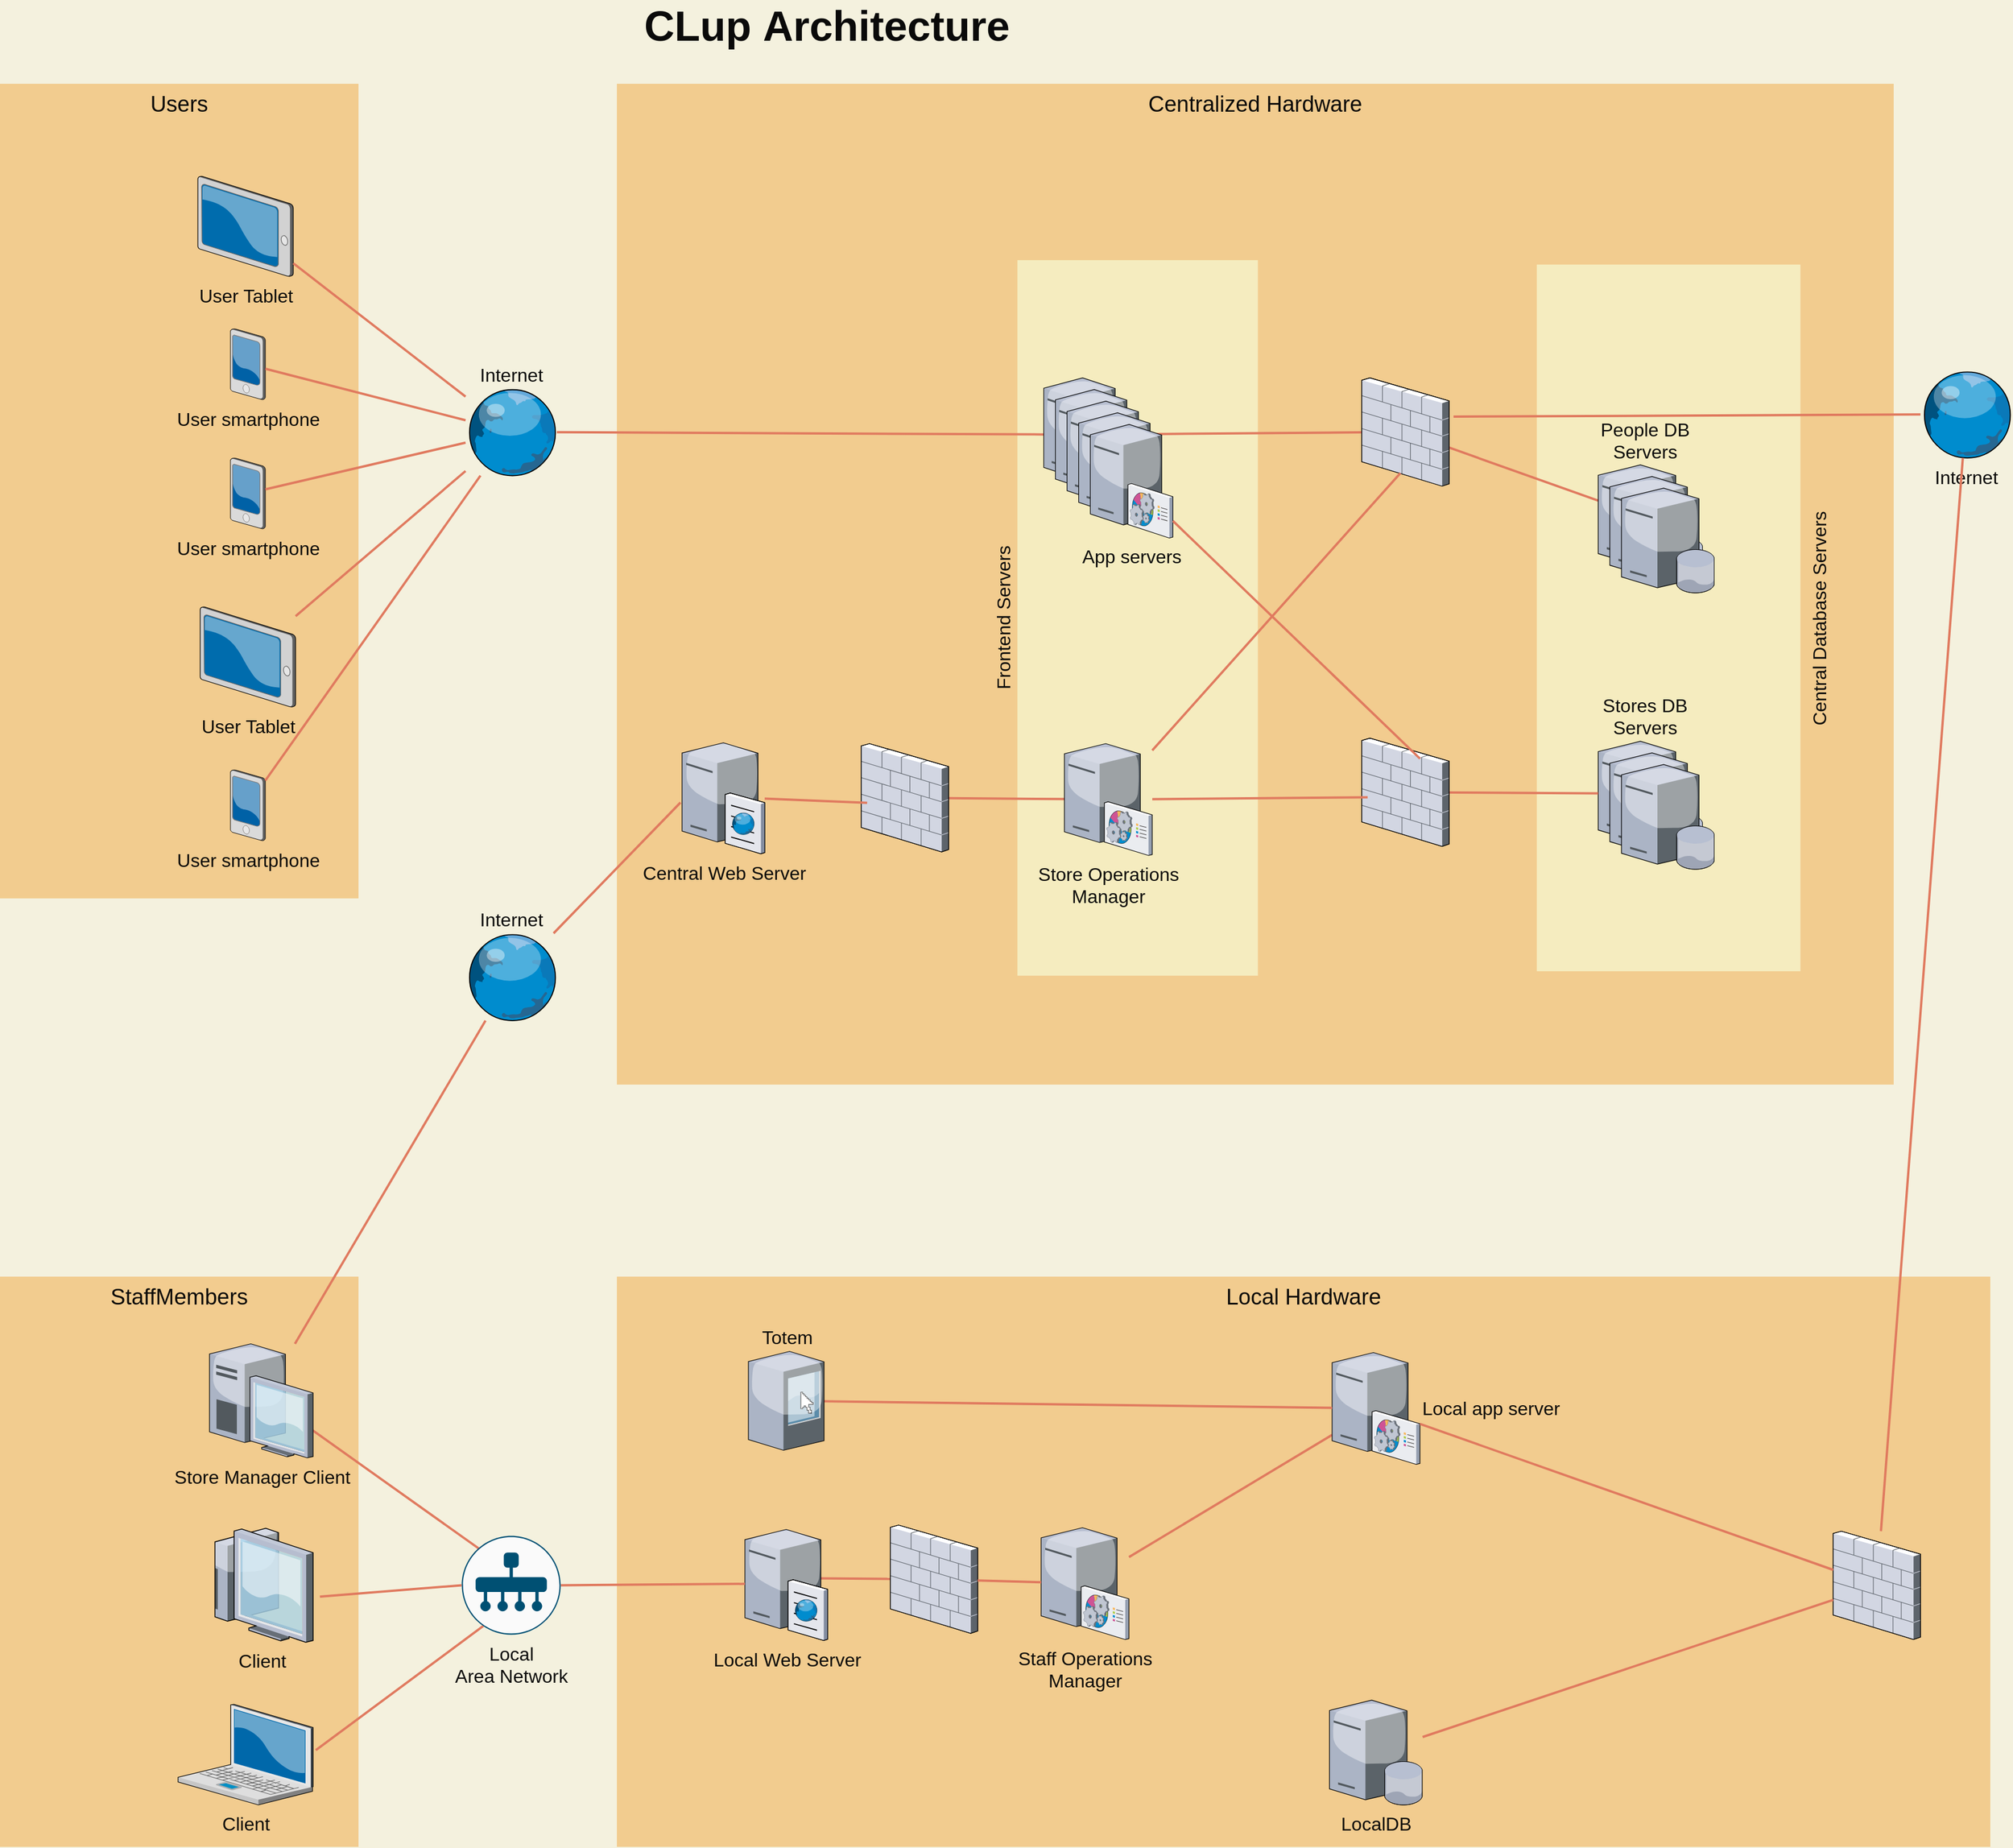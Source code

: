 <mxfile version="14.1.8" type="device"><diagram name="Main Architecture" id="e3a06f82-3646-2815-327d-82caf3d4e204"><mxGraphModel dx="1837" dy="1382" grid="1" gridSize="10" guides="1" tooltips="1" connect="1" arrows="1" fold="1" page="1" pageScale="1.5" pageWidth="1169" pageHeight="826" background="#F4F1DE" math="0" shadow="0"><root><mxCell id="0" style=";html=1;"/><mxCell id="1" style=";html=1;" parent="0"/><mxCell id="i77D0wLYLOnxQDObMaUt-33" value="Centralized Hardware" style="whiteSpace=wrap;html=1;fontSize=19;strokeColor=none;verticalAlign=top;fillColor=#F2CC8F;labelBackgroundColor=none;fontColor=#0A0A0A;" parent="1" vertex="1"><mxGeometry x="750" y="100" width="1097" height="860" as="geometry"/></mxCell><mxCell id="OS0I56-JmXiGQjUa-7xm-32" value="Central Database Servers" style="whiteSpace=wrap;html=1;fontSize=16;strokeColor=none;verticalAlign=top;labelBackgroundColor=none;fontColor=#0A0A0A;labelPosition=center;verticalLabelPosition=bottom;align=center;fillColor=#F5ECBF;rotation=-90;" parent="1" vertex="1"><mxGeometry x="1350" y="445.73" width="607.22" height="226.5" as="geometry"/></mxCell><mxCell id="i77D0wLYLOnxQDObMaUt-2" value="StaffMembers" style="whiteSpace=wrap;html=1;fontSize=19;strokeColor=none;verticalAlign=top;fillColor=#F2CC8F;labelBackgroundColor=none;fontColor=#0A0A0A;" parent="1" vertex="1"><mxGeometry x="220" y="1125" width="308" height="490" as="geometry"/></mxCell><mxCell id="6a7d8f32e03d9370-61" value="Local Hardware" style="whiteSpace=wrap;html=1;fontSize=19;strokeColor=none;verticalAlign=top;fillColor=#F2CC8F;labelBackgroundColor=none;fontColor=#0A0A0A;labelBorderColor=none;" parent="1" vertex="1"><mxGeometry x="750" y="1125" width="1180" height="490" as="geometry"/></mxCell><mxCell id="6a7d8f32e03d9370-59" value="Frontend Servers" style="whiteSpace=wrap;html=1;fontSize=16;strokeColor=none;verticalAlign=bottom;labelBackgroundColor=none;fontColor=#0A0A0A;labelPosition=center;verticalLabelPosition=top;align=center;fillColor=#F5ECBF;rotation=-90;" parent="1" vertex="1"><mxGeometry x="890" y="455.66" width="614.88" height="206.63" as="geometry"/></mxCell><mxCell id="6a7d8f32e03d9370-57" value="Users" style="whiteSpace=wrap;html=1;fontSize=19;strokeColor=none;verticalAlign=top;fillColor=#F2CC8F;labelBackgroundColor=none;fontColor=#0A0A0A;" parent="1" vertex="1"><mxGeometry x="220" y="100" width="308" height="700" as="geometry"/></mxCell><mxCell id="6a7d8f32e03d9370-32" style="edgeStyle=none;rounded=0;html=1;startSize=10;endSize=10;jettySize=auto;orthogonalLoop=1;fontSize=16;endArrow=none;endFill=0;strokeWidth=2;strokeColor=#E07A5F;labelBackgroundColor=none;fontColor=#0A0A0A;" parent="1" source="i77D0wLYLOnxQDObMaUt-1" target="i77D0wLYLOnxQDObMaUt-21" edge="1"><mxGeometry relative="1" as="geometry"><mxPoint x="828" y="257.861" as="targetPoint"/></mxGeometry></mxCell><mxCell id="6a7d8f32e03d9370-39" style="edgeStyle=none;rounded=0;html=1;startSize=10;endSize=10;jettySize=auto;orthogonalLoop=1;fontSize=16;endArrow=none;endFill=0;strokeWidth=2;strokeColor=#E07A5F;labelBackgroundColor=none;exitX=0.63;exitY=0.453;exitDx=0;exitDy=0;exitPerimeter=0;fontColor=#0A0A0A;" parent="1" source="i77D0wLYLOnxQDObMaUt-25" target="6a7d8f32e03d9370-21" edge="1"><mxGeometry relative="1" as="geometry"><mxPoint x="918" y="1213" as="targetPoint"/><mxPoint x="894" y="1225.126" as="sourcePoint"/><Array as="points"/></mxGeometry></mxCell><mxCell id="6a7d8f32e03d9370-42" style="edgeStyle=none;rounded=0;html=1;startSize=10;endSize=10;jettySize=auto;orthogonalLoop=1;fontSize=16;endArrow=none;endFill=0;strokeWidth=2;strokeColor=#E07A5F;labelBackgroundColor=none;fontColor=#0A0A0A;" parent="1" edge="1"><mxGeometry relative="1" as="geometry"><mxPoint x="1284.0" y="390.574" as="sourcePoint"/></mxGeometry></mxCell><mxCell id="6a7d8f32e03d9370-44" style="edgeStyle=none;rounded=0;html=1;startSize=10;endSize=10;jettySize=auto;orthogonalLoop=1;fontSize=16;endArrow=none;endFill=0;strokeWidth=2;strokeColor=#E07A5F;labelBackgroundColor=none;fontColor=#0A0A0A;" parent="1" source="6a7d8f32e03d9370-17" target="i77D0wLYLOnxQDObMaUt-45" edge="1"><mxGeometry relative="1" as="geometry"><mxPoint x="1694.25" y="432.876" as="targetPoint"/></mxGeometry></mxCell><mxCell id="OS0I56-JmXiGQjUa-7xm-59" style="edgeStyle=none;rounded=0;orthogonalLoop=1;jettySize=auto;html=1;labelBackgroundColor=none;startSize=10;endArrow=none;endFill=0;endSize=10;strokeColor=#E07A5F;strokeWidth=2;fontSize=16;fontColor=#0A0A0A;" parent="1" source="6a7d8f32e03d9370-17" target="i77D0wLYLOnxQDObMaUt-21" edge="1"><mxGeometry relative="1" as="geometry"/></mxCell><mxCell id="6a7d8f32e03d9370-17" value="" style="verticalLabelPosition=bottom;aspect=fixed;html=1;verticalAlign=top;strokeColor=none;shape=mxgraph.citrix.firewall;fontSize=16;fillColor=#F2CC8F;labelBackgroundColor=none;fontColor=#0A0A0A;" parent="1" vertex="1"><mxGeometry x="1390" y="352.73" width="75" height="93" as="geometry"/></mxCell><mxCell id="6a7d8f32e03d9370-48" style="edgeStyle=none;rounded=0;html=1;startSize=10;endSize=10;jettySize=auto;orthogonalLoop=1;fontSize=16;endArrow=none;endFill=0;strokeWidth=2;strokeColor=#E07A5F;labelBackgroundColor=none;fontColor=#0A0A0A;" parent="1" source="i77D0wLYLOnxQDObMaUt-56" target="i77D0wLYLOnxQDObMaUt-37" edge="1"><mxGeometry relative="1" as="geometry"><mxPoint x="1520" y="1280" as="targetPoint"/></mxGeometry></mxCell><mxCell id="6a7d8f32e03d9370-21" value="" style="verticalLabelPosition=bottom;aspect=fixed;html=1;verticalAlign=top;strokeColor=none;shape=mxgraph.citrix.firewall;fontSize=16;fillColor=#F2CC8F;labelBackgroundColor=none;fontColor=#0A0A0A;" parent="1" vertex="1"><mxGeometry x="985" y="1338.5" width="75" height="93" as="geometry"/></mxCell><mxCell id="6a7d8f32e03d9370-62" value="CLup&amp;nbsp;Architecture" style="text;strokeColor=none;fillColor=none;html=1;fontSize=36;fontStyle=1;verticalAlign=middle;align=center;labelBackgroundColor=none;fontColor=#0A0A0A;" parent="1" vertex="1"><mxGeometry x="499" y="30" width="861" height="40" as="geometry"/></mxCell><mxCell id="i77D0wLYLOnxQDObMaUt-1" value="Internet" style="verticalLabelPosition=top;aspect=fixed;html=1;verticalAlign=bottom;strokeColor=none;align=center;outlineConnect=0;shape=mxgraph.citrix.globe;rounded=0;sketch=0;fillColor=#F2CC8F;fontSize=16;labelBackgroundColor=none;fontColor=#0A0A0A;labelPosition=center;" parent="1" vertex="1"><mxGeometry x="620" y="361.73" width="78.5" height="75" as="geometry"/></mxCell><mxCell id="i77D0wLYLOnxQDObMaUt-9" value="User Tablet" style="verticalLabelPosition=bottom;aspect=fixed;html=1;verticalAlign=top;strokeColor=none;align=center;outlineConnect=0;shape=mxgraph.citrix.tablet_2;rounded=0;sketch=0;fillColor=#F2CC8F;fontSize=16;labelBackgroundColor=none;fontColor=#0A0A0A;" parent="1" vertex="1"><mxGeometry x="392" y="549.5" width="82" height="86" as="geometry"/></mxCell><mxCell id="i77D0wLYLOnxQDObMaUt-10" value="User smartphone" style="verticalLabelPosition=bottom;aspect=fixed;html=1;verticalAlign=top;strokeColor=none;align=center;outlineConnect=0;shape=mxgraph.citrix.pda;rounded=0;sketch=0;fillColor=#F2CC8F;fontSize=16;labelBackgroundColor=none;fontColor=#0A0A0A;" parent="1" vertex="1"><mxGeometry x="418" y="689.5" width="30" height="61" as="geometry"/></mxCell><mxCell id="i77D0wLYLOnxQDObMaUt-11" value="User smartphone" style="verticalLabelPosition=bottom;aspect=fixed;html=1;verticalAlign=top;strokeColor=none;align=center;outlineConnect=0;shape=mxgraph.citrix.pda;rounded=0;sketch=0;fillColor=#F2CC8F;fontSize=16;labelBackgroundColor=none;fontColor=#0A0A0A;" parent="1" vertex="1"><mxGeometry x="418" y="421.5" width="30" height="61" as="geometry"/></mxCell><mxCell id="i77D0wLYLOnxQDObMaUt-12" value="User smartphone" style="verticalLabelPosition=bottom;aspect=fixed;html=1;verticalAlign=top;strokeColor=none;align=center;outlineConnect=0;shape=mxgraph.citrix.pda;rounded=0;sketch=0;fillColor=#F2CC8F;fontSize=16;labelBackgroundColor=none;fontColor=#0A0A0A;" parent="1" vertex="1"><mxGeometry x="418" y="310.5" width="30" height="61" as="geometry"/></mxCell><mxCell id="i77D0wLYLOnxQDObMaUt-13" value="User Tablet" style="verticalLabelPosition=bottom;aspect=fixed;html=1;verticalAlign=top;strokeColor=none;align=center;outlineConnect=0;shape=mxgraph.citrix.tablet_2;rounded=0;sketch=0;fillColor=#F2CC8F;fontSize=16;labelBackgroundColor=none;fontColor=#0A0A0A;" parent="1" vertex="1"><mxGeometry x="390" y="179.5" width="82" height="86" as="geometry"/></mxCell><mxCell id="i77D0wLYLOnxQDObMaUt-16" style="edgeStyle=none;rounded=0;html=1;startSize=10;endSize=10;jettySize=auto;orthogonalLoop=1;fontSize=16;endArrow=none;endFill=0;strokeWidth=2;strokeColor=#E07A5F;labelBackgroundColor=none;fontColor=#0A0A0A;" parent="1" source="i77D0wLYLOnxQDObMaUt-13" target="i77D0wLYLOnxQDObMaUt-1" edge="1"><mxGeometry relative="1" as="geometry"><mxPoint x="472.003" y="211.5" as="sourcePoint"/><mxPoint x="632.819" y="411.5" as="targetPoint"/></mxGeometry></mxCell><mxCell id="i77D0wLYLOnxQDObMaUt-17" style="edgeStyle=none;rounded=0;html=1;startSize=10;endSize=10;jettySize=auto;orthogonalLoop=1;fontSize=16;endArrow=none;endFill=0;strokeWidth=2;strokeColor=#E07A5F;labelBackgroundColor=none;fontColor=#0A0A0A;" parent="1" source="i77D0wLYLOnxQDObMaUt-10" target="i77D0wLYLOnxQDObMaUt-1" edge="1"><mxGeometry relative="1" as="geometry"><mxPoint x="689.403" y="491" as="sourcePoint"/><mxPoint x="850.219" y="691" as="targetPoint"/></mxGeometry></mxCell><mxCell id="i77D0wLYLOnxQDObMaUt-18" style="edgeStyle=none;rounded=0;html=1;startSize=10;endSize=10;jettySize=auto;orthogonalLoop=1;fontSize=16;endArrow=none;endFill=0;strokeWidth=2;strokeColor=#E07A5F;labelBackgroundColor=none;fontColor=#0A0A0A;" parent="1" source="i77D0wLYLOnxQDObMaUt-9" target="i77D0wLYLOnxQDObMaUt-1" edge="1"><mxGeometry relative="1" as="geometry"><mxPoint x="699.403" y="501" as="sourcePoint"/><mxPoint x="860.219" y="701" as="targetPoint"/></mxGeometry></mxCell><mxCell id="i77D0wLYLOnxQDObMaUt-19" style="edgeStyle=none;rounded=0;html=1;startSize=10;endSize=10;jettySize=auto;orthogonalLoop=1;fontSize=16;endArrow=none;endFill=0;strokeWidth=2;strokeColor=#E07A5F;labelBackgroundColor=none;fontColor=#0A0A0A;" parent="1" source="i77D0wLYLOnxQDObMaUt-11" target="i77D0wLYLOnxQDObMaUt-1" edge="1"><mxGeometry relative="1" as="geometry"><mxPoint x="709.403" y="511" as="sourcePoint"/><mxPoint x="870.219" y="711" as="targetPoint"/></mxGeometry></mxCell><mxCell id="i77D0wLYLOnxQDObMaUt-20" style="edgeStyle=none;rounded=0;html=1;startSize=10;endSize=10;jettySize=auto;orthogonalLoop=1;fontSize=16;endArrow=none;endFill=0;strokeWidth=2;strokeColor=#E07A5F;labelBackgroundColor=none;fontColor=#0A0A0A;" parent="1" source="i77D0wLYLOnxQDObMaUt-12" target="i77D0wLYLOnxQDObMaUt-1" edge="1"><mxGeometry relative="1" as="geometry"><mxPoint x="719.403" y="521" as="sourcePoint"/><mxPoint x="880.219" y="721" as="targetPoint"/></mxGeometry></mxCell><mxCell id="i77D0wLYLOnxQDObMaUt-25" value="Local Web Server&lt;br style=&quot;font-size: 16px;&quot;&gt;" style="verticalLabelPosition=bottom;aspect=fixed;html=1;verticalAlign=top;strokeColor=none;shape=mxgraph.citrix.cache_server;fontSize=16;labelPosition=center;align=center;fillColor=#F2CC8F;labelBackgroundColor=none;fontColor=#0A0A0A;" parent="1" vertex="1"><mxGeometry x="860" y="1340" width="71" height="97.5" as="geometry"/></mxCell><mxCell id="i77D0wLYLOnxQDObMaUt-27" style="edgeStyle=none;rounded=0;html=1;startSize=10;endSize=10;jettySize=auto;orthogonalLoop=1;fontSize=16;endArrow=none;endFill=0;strokeWidth=2;strokeColor=#E07A5F;labelBackgroundColor=none;exitX=1.02;exitY=0.456;exitDx=0;exitDy=0;exitPerimeter=0;entryX=0.367;entryY=0.8;entryDx=0;entryDy=0;entryPerimeter=0;fontColor=#0A0A0A;" parent="1" source="i77D0wLYLOnxQDObMaUt-3" target="OS0I56-JmXiGQjUa-7xm-6" edge="1"><mxGeometry relative="1" as="geometry"><mxPoint x="520" y="1553.75" as="sourcePoint"/><mxPoint x="650" y="1414.591" as="targetPoint"/></mxGeometry></mxCell><mxCell id="i77D0wLYLOnxQDObMaUt-28" style="edgeStyle=none;rounded=0;html=1;startSize=10;endSize=10;jettySize=auto;orthogonalLoop=1;fontSize=16;endArrow=none;endFill=0;strokeWidth=2;strokeColor=#E07A5F;labelBackgroundColor=none;exitX=1.066;exitY=0.599;exitDx=0;exitDy=0;exitPerimeter=0;entryX=0;entryY=0.5;entryDx=0;entryDy=0;entryPerimeter=0;fontColor=#0A0A0A;" parent="1" source="i77D0wLYLOnxQDObMaUt-4" target="OS0I56-JmXiGQjUa-7xm-6" edge="1"><mxGeometry relative="1" as="geometry"><mxPoint x="447.552" y="1596.46" as="sourcePoint"/><mxPoint x="650" y="1393.75" as="targetPoint"/></mxGeometry></mxCell><mxCell id="i77D0wLYLOnxQDObMaUt-31" style="edgeStyle=none;rounded=0;html=1;startSize=10;endSize=10;jettySize=auto;orthogonalLoop=1;fontSize=16;endArrow=none;endFill=0;strokeWidth=2;strokeColor=#E07A5F;labelBackgroundColor=none;exitX=0.97;exitY=0.742;exitDx=0;exitDy=0;exitPerimeter=0;entryX=0.367;entryY=0.267;entryDx=0;entryDy=0;entryPerimeter=0;fontColor=#0A0A0A;" parent="1" source="i77D0wLYLOnxQDObMaUt-5" target="OS0I56-JmXiGQjUa-7xm-6" edge="1"><mxGeometry relative="1" as="geometry"><mxPoint x="500" y="1253.75" as="sourcePoint"/><mxPoint x="650" y="1362.65" as="targetPoint"/></mxGeometry></mxCell><mxCell id="i77D0wLYLOnxQDObMaUt-32" style="edgeStyle=none;rounded=0;html=1;startSize=10;endSize=10;jettySize=auto;orthogonalLoop=1;fontSize=16;endArrow=none;endFill=0;strokeWidth=2;strokeColor=#E07A5F;labelBackgroundColor=none;entryX=1;entryY=0.5;entryDx=0;entryDy=0;entryPerimeter=0;fontColor=#0A0A0A;" parent="1" source="i77D0wLYLOnxQDObMaUt-25" target="OS0I56-JmXiGQjUa-7xm-6" edge="1"><mxGeometry relative="1" as="geometry"><mxPoint x="430.457" y="1440.576" as="sourcePoint"/><mxPoint x="719.0" y="1385.613" as="targetPoint"/></mxGeometry></mxCell><mxCell id="i77D0wLYLOnxQDObMaUt-37" value="Local app server" style="verticalLabelPosition=middle;aspect=fixed;html=1;verticalAlign=middle;strokeColor=none;align=left;outlineConnect=0;shape=mxgraph.citrix.command_center;rounded=0;sketch=0;fillColor=#F2CC8F;fontSize=16;labelBackgroundColor=none;fontColor=#0A0A0A;labelPosition=right;" parent="1" vertex="1"><mxGeometry x="1364.5" y="1190.25" width="75.5" height="96" as="geometry"/></mxCell><mxCell id="i77D0wLYLOnxQDObMaUt-40" value="LocalDB" style="verticalLabelPosition=bottom;aspect=fixed;html=1;verticalAlign=top;strokeColor=none;align=center;outlineConnect=0;shape=mxgraph.citrix.database_server;rounded=0;sketch=0;fillColor=#F2CC8F;fontSize=16;labelBackgroundColor=none;fontColor=#0A0A0A;" parent="1" vertex="1"><mxGeometry x="1362.25" y="1489" width="80" height="90" as="geometry"/></mxCell><mxCell id="OS0I56-JmXiGQjUa-7xm-60" style="edgeStyle=none;rounded=0;orthogonalLoop=1;jettySize=auto;html=1;entryX=1.051;entryY=0.358;entryDx=0;entryDy=0;entryPerimeter=0;labelBackgroundColor=none;startSize=10;endArrow=none;endFill=0;endSize=10;strokeColor=#E07A5F;strokeWidth=2;fontSize=16;fontColor=#0A0A0A;" parent="1" source="i77D0wLYLOnxQDObMaUt-48" target="6a7d8f32e03d9370-17" edge="1"><mxGeometry relative="1" as="geometry"/></mxCell><mxCell id="i77D0wLYLOnxQDObMaUt-48" value="Internet" style="verticalLabelPosition=bottom;aspect=fixed;html=1;verticalAlign=top;strokeColor=none;align=center;outlineConnect=0;shape=mxgraph.citrix.globe;rounded=0;sketch=0;fillColor=#F2CC8F;fontSize=16;labelBackgroundColor=none;fontColor=#0A0A0A;" parent="1" vertex="1"><mxGeometry x="1870" y="346.5" width="78.5" height="75" as="geometry"/></mxCell><mxCell id="i77D0wLYLOnxQDObMaUt-56" value="Staff Operations&lt;br style=&quot;font-size: 16px;&quot;&gt;Manager" style="verticalLabelPosition=bottom;aspect=fixed;html=1;verticalAlign=top;strokeColor=none;align=center;outlineConnect=0;shape=mxgraph.citrix.command_center;rounded=0;sketch=0;fillColor=#F2CC8F;fontSize=16;labelBackgroundColor=none;fontColor=#0A0A0A;" parent="1" vertex="1"><mxGeometry x="1114.5" y="1340.75" width="75.5" height="96" as="geometry"/></mxCell><mxCell id="i77D0wLYLOnxQDObMaUt-57" style="edgeStyle=none;rounded=0;html=1;startSize=10;endSize=10;jettySize=auto;orthogonalLoop=1;fontSize=16;endArrow=none;endFill=0;strokeWidth=2;strokeColor=#E07A5F;labelBackgroundColor=none;fontColor=#0A0A0A;" parent="1" source="6a7d8f32e03d9370-21" target="i77D0wLYLOnxQDObMaUt-56" edge="1"><mxGeometry relative="1" as="geometry"><mxPoint x="1055" y="1384.148" as="sourcePoint"/><mxPoint x="1240" y="1387.347" as="targetPoint"/></mxGeometry></mxCell><mxCell id="i77D0wLYLOnxQDObMaUt-59" value="" style="verticalLabelPosition=bottom;aspect=fixed;html=1;verticalAlign=top;strokeColor=none;align=center;outlineConnect=0;shape=mxgraph.citrix.firewall;rounded=0;sketch=0;fillColor=#F2CC8F;fontSize=16;labelBackgroundColor=none;fontColor=#0A0A0A;" parent="1" vertex="1"><mxGeometry x="1795" y="1343.75" width="75" height="93" as="geometry"/></mxCell><mxCell id="i77D0wLYLOnxQDObMaUt-60" style="edgeStyle=none;rounded=0;html=1;startSize=10;endSize=10;jettySize=auto;orthogonalLoop=1;fontSize=16;endArrow=none;endFill=0;strokeWidth=2;strokeColor=#E07A5F;labelBackgroundColor=none;fontColor=#0A0A0A;" parent="1" source="i77D0wLYLOnxQDObMaUt-59" target="i77D0wLYLOnxQDObMaUt-48" edge="1"><mxGeometry relative="1" as="geometry"><mxPoint x="1287.683" y="1235" as="sourcePoint"/><mxPoint x="1696.069" y="1060" as="targetPoint"/><Array as="points"/></mxGeometry></mxCell><mxCell id="i77D0wLYLOnxQDObMaUt-63" style="edgeStyle=none;rounded=0;html=1;startSize=10;endSize=10;jettySize=auto;orthogonalLoop=1;fontSize=16;endArrow=none;endFill=0;strokeWidth=2;strokeColor=#E07A5F;labelBackgroundColor=none;fontColor=#0A0A0A;" parent="1" source="i77D0wLYLOnxQDObMaUt-37" target="i77D0wLYLOnxQDObMaUt-59" edge="1"><mxGeometry relative="1" as="geometry"><mxPoint x="1317.683" y="1265" as="sourcePoint"/><mxPoint x="1317" y="1165" as="targetPoint"/></mxGeometry></mxCell><mxCell id="i77D0wLYLOnxQDObMaUt-3" value="Client" style="verticalLabelPosition=bottom;aspect=fixed;html=1;verticalAlign=top;strokeColor=none;shape=mxgraph.citrix.laptop_2;fontSize=16;fillColor=#F2CC8F;labelBackgroundColor=none;fontColor=#0A0A0A;" parent="1" vertex="1"><mxGeometry x="373.0" y="1492.5" width="116" height="86.5" as="geometry"/></mxCell><mxCell id="i77D0wLYLOnxQDObMaUt-4" value="Client" style="verticalLabelPosition=bottom;aspect=fixed;html=1;verticalAlign=top;strokeColor=none;align=center;outlineConnect=0;shape=mxgraph.citrix.thin_client;fontFamily=Helvetica;fontSize=16;fontColor=#0A0A0A;fillColor=#F2CC8F;" parent="1" vertex="1"><mxGeometry x="400.0" y="1341.25" width="89" height="98" as="geometry"/></mxCell><mxCell id="OS0I56-JmXiGQjUa-7xm-46" style="edgeStyle=none;rounded=0;orthogonalLoop=1;jettySize=auto;html=1;labelBackgroundColor=none;startSize=10;endArrow=none;endFill=0;endSize=10;strokeColor=#E07A5F;strokeWidth=2;fontSize=16;fontColor=#0A0A0A;" parent="1" source="i77D0wLYLOnxQDObMaUt-5" target="OS0I56-JmXiGQjUa-7xm-40" edge="1"><mxGeometry relative="1" as="geometry"/></mxCell><mxCell id="i77D0wLYLOnxQDObMaUt-5" value="Store Manager Client" style="verticalLabelPosition=bottom;aspect=fixed;html=1;verticalAlign=top;strokeColor=none;shape=mxgraph.citrix.desktop;fontSize=16;fillColor=#F2CC8F;labelBackgroundColor=none;fontColor=#0A0A0A;" parent="1" vertex="1"><mxGeometry x="400.0" y="1182.75" width="89" height="98" as="geometry"/></mxCell><mxCell id="SxZlzOsNtMRY8tvYyFiM-2" style="edgeStyle=none;rounded=0;html=1;startSize=10;endSize=10;jettySize=auto;orthogonalLoop=1;fontSize=16;endArrow=none;endFill=0;strokeWidth=2;strokeColor=#E07A5F;labelBackgroundColor=none;fontColor=#0A0A0A;" parent="1" source="OS0I56-JmXiGQjUa-7xm-3" target="i77D0wLYLOnxQDObMaUt-37" edge="1"><mxGeometry relative="1" as="geometry"><mxPoint x="1277.75" y="1282.5" as="sourcePoint"/><mxPoint x="1124.5" y="1397.279" as="targetPoint"/></mxGeometry></mxCell><mxCell id="OS0I56-JmXiGQjUa-7xm-3" value="Totem" style="verticalLabelPosition=top;aspect=fixed;html=1;verticalAlign=bottom;strokeColor=none;align=center;outlineConnect=0;shape=mxgraph.citrix.kiosk;fontSize=16;labelBackgroundColor=none;fontColor=#0A0A0A;labelPosition=center;" parent="1" vertex="1"><mxGeometry x="863.0" y="1189.25" width="65" height="85" as="geometry"/></mxCell><mxCell id="OS0I56-JmXiGQjUa-7xm-4" style="edgeStyle=none;rounded=0;html=1;startSize=10;endSize=10;jettySize=auto;orthogonalLoop=1;fontSize=16;endArrow=none;endFill=0;strokeWidth=2;strokeColor=#E07A5F;labelBackgroundColor=none;fontColor=#0A0A0A;" parent="1" source="i77D0wLYLOnxQDObMaUt-40" target="i77D0wLYLOnxQDObMaUt-59" edge="1"><mxGeometry relative="1" as="geometry"><mxPoint x="1450" y="1492.099" as="sourcePoint"/><mxPoint x="1670" y="1414.267" as="targetPoint"/></mxGeometry></mxCell><mxCell id="OS0I56-JmXiGQjUa-7xm-6" value="Local &lt;br&gt;Area Network" style="points=[[0.5,0,0],[1,0.5,0],[0.5,1,0],[0,0.5,0],[0.145,0.145,0],[0.856,0.145,0],[0.855,0.856,0],[0.145,0.855,0]];verticalLabelPosition=bottom;html=1;verticalAlign=top;aspect=fixed;align=center;pointerEvents=1;shape=mxgraph.cisco19.rect;prIcon=vmanage;fillColor=#FAFAFA;strokeColor=#005073;fontSize=16;labelBackgroundColor=none;fontColor=#0A0A0A;labelPosition=center;" parent="1" vertex="1"><mxGeometry x="616.75" y="1347.75" width="85" height="85" as="geometry"/></mxCell><mxCell id="OS0I56-JmXiGQjUa-7xm-33" value="" style="group" parent="1" vertex="1" connectable="0"><mxGeometry x="1593.11" y="427.5" width="100" height="110" as="geometry"/></mxCell><mxCell id="i77D0wLYLOnxQDObMaUt-45" value="People DB &lt;br&gt;Servers" style="verticalLabelPosition=top;aspect=fixed;html=1;verticalAlign=bottom;strokeColor=none;align=center;outlineConnect=0;shape=mxgraph.citrix.database_server;rounded=0;sketch=0;fillColor=#F2CC8F;fontSize=16;labelBackgroundColor=none;fontColor=#0A0A0A;labelPosition=center;" parent="OS0I56-JmXiGQjUa-7xm-33" vertex="1"><mxGeometry width="80" height="90" as="geometry"/></mxCell><mxCell id="OS0I56-JmXiGQjUa-7xm-26" value="" style="verticalLabelPosition=top;aspect=fixed;html=1;verticalAlign=bottom;strokeColor=none;align=center;outlineConnect=0;shape=mxgraph.citrix.database_server;rounded=0;sketch=0;fillColor=#F2CC8F;fontSize=16;labelBackgroundColor=none;fontColor=#0A0A0A;labelPosition=center;" parent="OS0I56-JmXiGQjUa-7xm-33" vertex="1"><mxGeometry x="10" y="10" width="80" height="90" as="geometry"/></mxCell><mxCell id="OS0I56-JmXiGQjUa-7xm-27" value="" style="verticalLabelPosition=top;aspect=fixed;html=1;verticalAlign=bottom;strokeColor=none;align=center;outlineConnect=0;shape=mxgraph.citrix.database_server;rounded=0;sketch=0;fillColor=#F2CC8F;fontSize=16;labelBackgroundColor=none;fontColor=#0A0A0A;labelPosition=center;" parent="OS0I56-JmXiGQjUa-7xm-33" vertex="1"><mxGeometry x="20" y="20" width="80" height="90" as="geometry"/></mxCell><mxCell id="OS0I56-JmXiGQjUa-7xm-34" value="" style="group" parent="1" vertex="1" connectable="0"><mxGeometry x="1593.11" y="665" width="100" height="110" as="geometry"/></mxCell><mxCell id="OS0I56-JmXiGQjUa-7xm-35" value="Stores&amp;nbsp;DB &lt;br&gt;Servers" style="verticalLabelPosition=top;aspect=fixed;html=1;verticalAlign=bottom;strokeColor=none;align=center;outlineConnect=0;shape=mxgraph.citrix.database_server;rounded=0;sketch=0;fillColor=#F2CC8F;fontSize=16;labelBackgroundColor=none;fontColor=#0A0A0A;labelPosition=center;" parent="OS0I56-JmXiGQjUa-7xm-34" vertex="1"><mxGeometry width="80" height="90" as="geometry"/></mxCell><mxCell id="OS0I56-JmXiGQjUa-7xm-36" value="" style="verticalLabelPosition=top;aspect=fixed;html=1;verticalAlign=bottom;strokeColor=none;align=center;outlineConnect=0;shape=mxgraph.citrix.database_server;rounded=0;sketch=0;fillColor=#F2CC8F;fontSize=16;labelBackgroundColor=none;fontColor=#0A0A0A;labelPosition=center;" parent="OS0I56-JmXiGQjUa-7xm-34" vertex="1"><mxGeometry x="10" y="10" width="80" height="90" as="geometry"/></mxCell><mxCell id="OS0I56-JmXiGQjUa-7xm-37" value="" style="verticalLabelPosition=top;aspect=fixed;html=1;verticalAlign=bottom;strokeColor=none;align=center;outlineConnect=0;shape=mxgraph.citrix.database_server;rounded=0;sketch=0;fillColor=#F2CC8F;fontSize=16;labelBackgroundColor=none;fontColor=#0A0A0A;labelPosition=center;" parent="OS0I56-JmXiGQjUa-7xm-34" vertex="1"><mxGeometry x="20" y="20" width="80" height="90" as="geometry"/></mxCell><mxCell id="OS0I56-JmXiGQjUa-7xm-43" style="edgeStyle=none;rounded=0;orthogonalLoop=1;jettySize=auto;html=1;labelBackgroundColor=none;startSize=10;endArrow=none;endFill=0;endSize=10;strokeColor=#E07A5F;strokeWidth=2;fontSize=16;fontColor=#0A0A0A;" parent="1" source="OS0I56-JmXiGQjUa-7xm-39" target="OS0I56-JmXiGQjUa-7xm-35" edge="1"><mxGeometry relative="1" as="geometry"/></mxCell><mxCell id="OS0I56-JmXiGQjUa-7xm-39" value="" style="verticalLabelPosition=bottom;aspect=fixed;html=1;verticalAlign=top;strokeColor=none;shape=mxgraph.citrix.firewall;fontSize=16;fillColor=#F2CC8F;labelBackgroundColor=none;fontColor=#0A0A0A;" parent="1" vertex="1"><mxGeometry x="1390" y="662.29" width="75" height="93" as="geometry"/></mxCell><mxCell id="OS0I56-JmXiGQjUa-7xm-45" style="edgeStyle=none;rounded=0;orthogonalLoop=1;jettySize=auto;html=1;entryX=-0.019;entryY=0.55;entryDx=0;entryDy=0;entryPerimeter=0;labelBackgroundColor=none;startSize=10;endArrow=none;endFill=0;endSize=10;strokeColor=#E07A5F;strokeWidth=2;fontSize=16;fontColor=#0A0A0A;" parent="1" source="OS0I56-JmXiGQjUa-7xm-40" target="OS0I56-JmXiGQjUa-7xm-41" edge="1"><mxGeometry relative="1" as="geometry"/></mxCell><mxCell id="OS0I56-JmXiGQjUa-7xm-40" value="Internet" style="verticalLabelPosition=top;aspect=fixed;html=1;verticalAlign=bottom;strokeColor=none;align=center;outlineConnect=0;shape=mxgraph.citrix.globe;rounded=0;sketch=0;fillColor=#F2CC8F;fontSize=16;labelBackgroundColor=none;fontColor=#0A0A0A;labelPosition=center;" parent="1" vertex="1"><mxGeometry x="620" y="830" width="78.5" height="75" as="geometry"/></mxCell><mxCell id="OS0I56-JmXiGQjUa-7xm-44" style="edgeStyle=none;rounded=0;orthogonalLoop=1;jettySize=auto;html=1;entryX=0.067;entryY=0.547;entryDx=0;entryDy=0;entryPerimeter=0;labelBackgroundColor=none;startSize=10;endArrow=none;endFill=0;endSize=10;strokeColor=#E07A5F;strokeWidth=2;fontSize=16;fontColor=#0A0A0A;" parent="1" source="OS0I56-JmXiGQjUa-7xm-64" target="OS0I56-JmXiGQjUa-7xm-39" edge="1"><mxGeometry relative="1" as="geometry"/></mxCell><mxCell id="OS0I56-JmXiGQjUa-7xm-41" value="Central Web Server" style="verticalLabelPosition=bottom;aspect=fixed;html=1;verticalAlign=top;strokeColor=none;shape=mxgraph.citrix.cache_server;fontSize=16;labelPosition=center;align=center;fillColor=#F2CC8F;labelBackgroundColor=none;fontColor=#0A0A0A;" parent="1" vertex="1"><mxGeometry x="806" y="664" width="71" height="97.5" as="geometry"/></mxCell><mxCell id="OS0I56-JmXiGQjUa-7xm-58" value="" style="group" parent="1" vertex="1" connectable="0"><mxGeometry x="1116.75" y="352.73" width="111" height="137.5" as="geometry"/></mxCell><mxCell id="i77D0wLYLOnxQDObMaUt-21" value="" style="verticalLabelPosition=bottom;aspect=fixed;html=1;verticalAlign=top;strokeColor=none;align=center;outlineConnect=0;shape=mxgraph.citrix.command_center;fontFamily=Helvetica;fontSize=16;fontColor=#0A0A0A;fillColor=#F2CC8F;" parent="OS0I56-JmXiGQjUa-7xm-58" vertex="1"><mxGeometry width="71" height="97.5" as="geometry"/></mxCell><mxCell id="OS0I56-JmXiGQjUa-7xm-54" value="" style="verticalLabelPosition=bottom;aspect=fixed;html=1;verticalAlign=top;strokeColor=none;align=center;outlineConnect=0;shape=mxgraph.citrix.command_center;fontFamily=Helvetica;fontSize=16;fontColor=#0A0A0A;fillColor=#F2CC8F;" parent="OS0I56-JmXiGQjUa-7xm-58" vertex="1"><mxGeometry x="10" y="10" width="71" height="97.5" as="geometry"/></mxCell><mxCell id="OS0I56-JmXiGQjUa-7xm-55" value="" style="verticalLabelPosition=bottom;aspect=fixed;html=1;verticalAlign=top;strokeColor=none;align=center;outlineConnect=0;shape=mxgraph.citrix.command_center;fontFamily=Helvetica;fontSize=16;fontColor=#0A0A0A;fillColor=#F2CC8F;" parent="OS0I56-JmXiGQjUa-7xm-58" vertex="1"><mxGeometry x="20" y="20" width="71" height="97.5" as="geometry"/></mxCell><mxCell id="OS0I56-JmXiGQjUa-7xm-56" value="" style="verticalLabelPosition=bottom;aspect=fixed;html=1;verticalAlign=top;strokeColor=none;align=center;outlineConnect=0;shape=mxgraph.citrix.command_center;fontFamily=Helvetica;fontSize=16;fontColor=#0A0A0A;fillColor=#F2CC8F;" parent="OS0I56-JmXiGQjUa-7xm-58" vertex="1"><mxGeometry x="30" y="30" width="71" height="97.5" as="geometry"/></mxCell><mxCell id="OS0I56-JmXiGQjUa-7xm-57" value="App servers" style="verticalLabelPosition=bottom;aspect=fixed;html=1;verticalAlign=top;strokeColor=none;align=center;outlineConnect=0;shape=mxgraph.citrix.command_center;fontFamily=Helvetica;fontSize=16;fontColor=#0A0A0A;fillColor=#F2CC8F;" parent="OS0I56-JmXiGQjUa-7xm-58" vertex="1"><mxGeometry x="40" y="40" width="71" height="97.5" as="geometry"/></mxCell><mxCell id="OS0I56-JmXiGQjUa-7xm-65" style="edgeStyle=none;rounded=0;html=1;startSize=10;endSize=10;jettySize=auto;orthogonalLoop=1;fontSize=16;endArrow=none;endFill=0;strokeWidth=2;strokeColor=#E07A5F;labelBackgroundColor=none;fontColor=#0A0A0A;" parent="1" source="OS0I56-JmXiGQjUa-7xm-63" target="OS0I56-JmXiGQjUa-7xm-64" edge="1"><mxGeometry relative="1" as="geometry"><mxPoint x="1055" y="915.648" as="sourcePoint"/><mxPoint x="1240" y="918.847" as="targetPoint"/></mxGeometry></mxCell><mxCell id="OS0I56-JmXiGQjUa-7xm-64" value="Store Operations&lt;br style=&quot;font-size: 16px&quot;&gt;Manager" style="verticalLabelPosition=bottom;aspect=fixed;html=1;verticalAlign=top;strokeColor=none;align=center;outlineConnect=0;shape=mxgraph.citrix.command_center;rounded=0;sketch=0;fillColor=#F2CC8F;fontSize=16;labelBackgroundColor=none;fontColor=#0A0A0A;" parent="1" vertex="1"><mxGeometry x="1134.5" y="667" width="75.5" height="96" as="geometry"/></mxCell><mxCell id="OS0I56-JmXiGQjUa-7xm-63" value="" style="verticalLabelPosition=bottom;aspect=fixed;html=1;verticalAlign=top;strokeColor=none;shape=mxgraph.citrix.firewall;fontSize=16;fillColor=#F2CC8F;labelBackgroundColor=none;fontColor=#0A0A0A;" parent="1" vertex="1"><mxGeometry x="960" y="667" width="75" height="93" as="geometry"/></mxCell><mxCell id="OS0I56-JmXiGQjUa-7xm-67" style="edgeStyle=none;rounded=0;orthogonalLoop=1;jettySize=auto;html=1;entryX=0.067;entryY=0.547;entryDx=0;entryDy=0;entryPerimeter=0;labelBackgroundColor=none;startSize=10;endArrow=none;endFill=0;endSize=10;strokeColor=#E07A5F;strokeWidth=2;fontSize=16;fontColor=#0A0A0A;" parent="1" source="OS0I56-JmXiGQjUa-7xm-41" target="OS0I56-JmXiGQjUa-7xm-63" edge="1"><mxGeometry relative="1" as="geometry"><mxPoint x="877" y="793.681" as="sourcePoint"/><mxPoint x="1137.309" y="756.512" as="targetPoint"/></mxGeometry></mxCell><mxCell id="u3fSL-bu5PZXZgzHcGox-4" style="edgeStyle=none;rounded=0;orthogonalLoop=1;jettySize=auto;html=1;entryX=0.442;entryY=0.88;entryDx=0;entryDy=0;entryPerimeter=0;labelBackgroundColor=none;startSize=10;endArrow=none;endFill=0;endSize=10;strokeColor=#E07A5F;strokeWidth=2;fontSize=16;fontColor=#0A0A0A;" parent="1" source="OS0I56-JmXiGQjUa-7xm-64" target="6a7d8f32e03d9370-17" edge="1"><mxGeometry relative="1" as="geometry"><mxPoint x="1220" y="724.267" as="sourcePoint"/><mxPoint x="1395.025" y="720.871" as="targetPoint"/></mxGeometry></mxCell><mxCell id="mpCC0E-mylWCerkdVTXt-2" style="edgeStyle=none;rounded=0;orthogonalLoop=1;jettySize=auto;html=1;entryX=0.667;entryY=0.19;entryDx=0;entryDy=0;entryPerimeter=0;labelBackgroundColor=none;startSize=10;endArrow=none;endFill=0;endSize=10;strokeColor=#E07A5F;strokeWidth=2;fontSize=16;fontColor=#0A0A0A;" edge="1" parent="1" source="OS0I56-JmXiGQjUa-7xm-57" target="OS0I56-JmXiGQjUa-7xm-39"><mxGeometry relative="1" as="geometry"/></mxCell></root></mxGraphModel></diagram></mxfile>